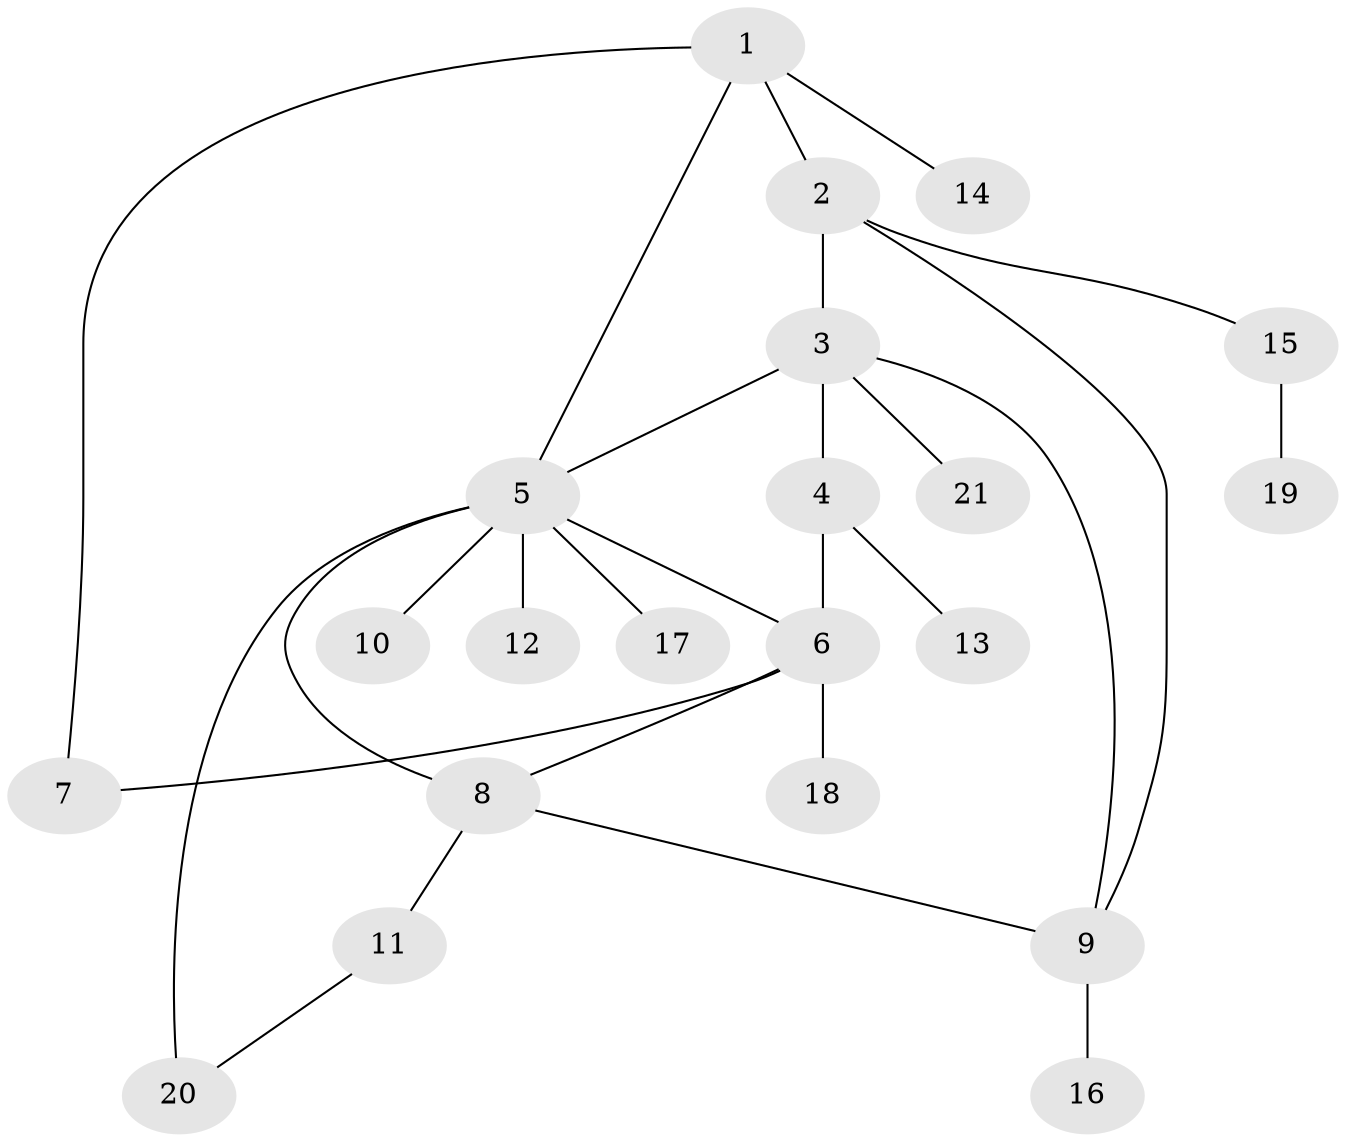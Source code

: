 // original degree distribution, {7: 0.041666666666666664, 5: 0.041666666666666664, 6: 0.0625, 1: 0.5833333333333334, 12: 0.020833333333333332, 3: 0.041666666666666664, 2: 0.16666666666666666, 4: 0.041666666666666664}
// Generated by graph-tools (version 1.1) at 2025/52/03/04/25 22:52:35]
// undirected, 21 vertices, 27 edges
graph export_dot {
  node [color=gray90,style=filled];
  1;
  2;
  3;
  4;
  5;
  6;
  7;
  8;
  9;
  10;
  11;
  12;
  13;
  14;
  15;
  16;
  17;
  18;
  19;
  20;
  21;
  1 -- 2 [weight=1.0];
  1 -- 5 [weight=1.0];
  1 -- 7 [weight=1.0];
  1 -- 14 [weight=1.0];
  2 -- 3 [weight=2.0];
  2 -- 9 [weight=1.0];
  2 -- 15 [weight=1.0];
  3 -- 4 [weight=1.0];
  3 -- 5 [weight=2.0];
  3 -- 9 [weight=1.0];
  3 -- 21 [weight=1.0];
  4 -- 6 [weight=1.0];
  4 -- 13 [weight=3.0];
  5 -- 6 [weight=1.0];
  5 -- 8 [weight=1.0];
  5 -- 10 [weight=1.0];
  5 -- 12 [weight=1.0];
  5 -- 17 [weight=1.0];
  5 -- 20 [weight=3.0];
  6 -- 7 [weight=1.0];
  6 -- 8 [weight=1.0];
  6 -- 18 [weight=1.0];
  8 -- 9 [weight=1.0];
  8 -- 11 [weight=1.0];
  9 -- 16 [weight=2.0];
  11 -- 20 [weight=1.0];
  15 -- 19 [weight=1.0];
}
